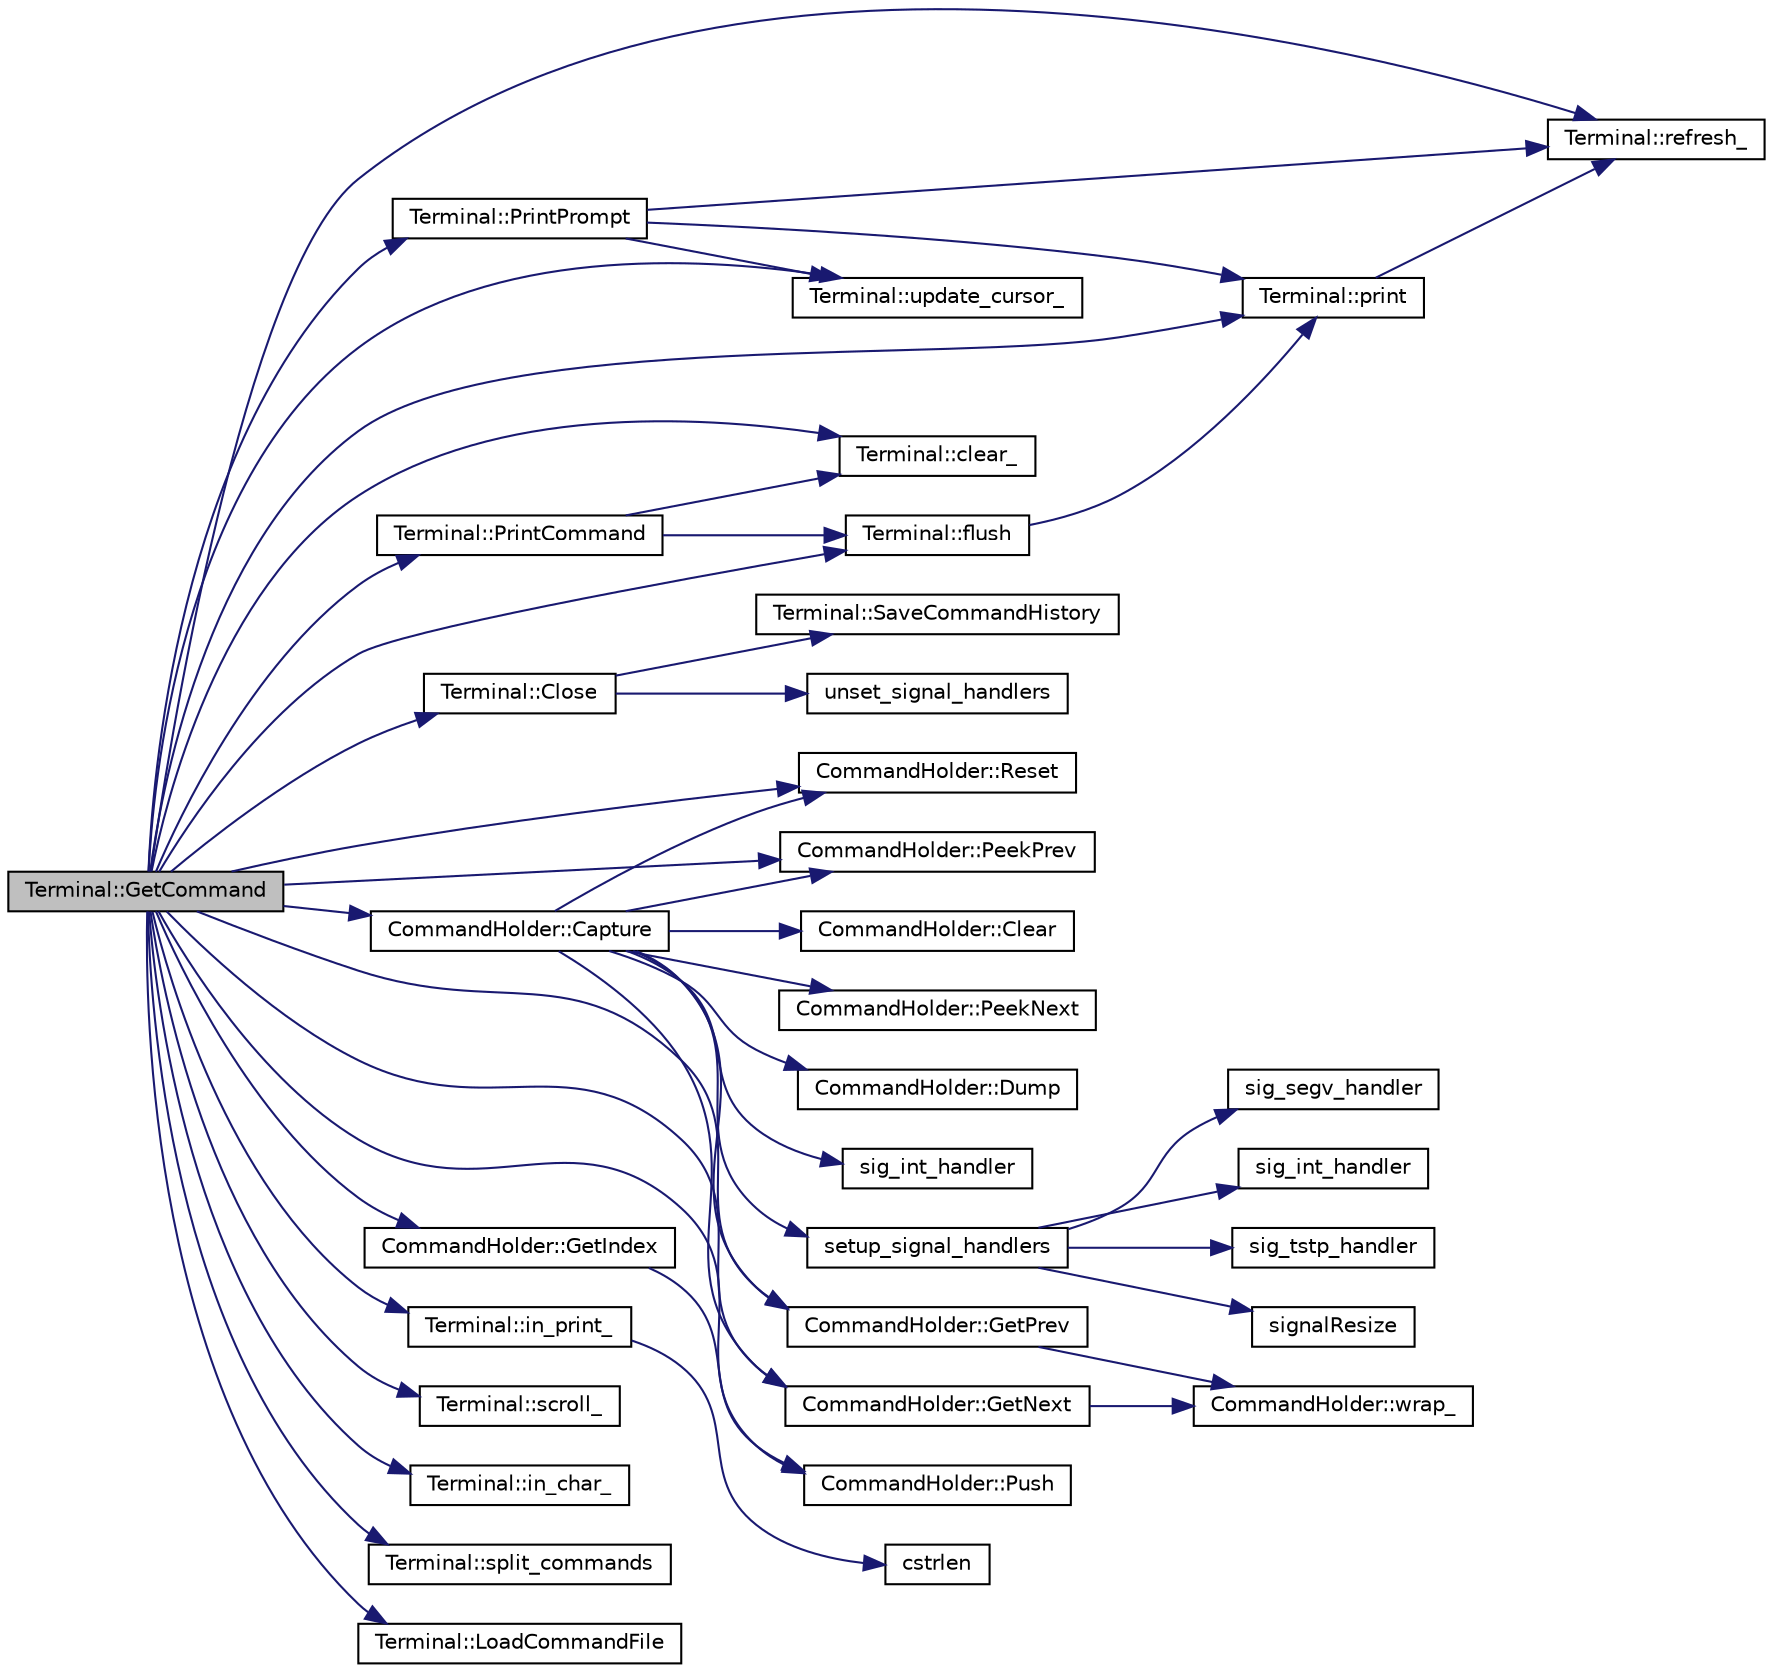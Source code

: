 digraph "Terminal::GetCommand"
{
  edge [fontname="Helvetica",fontsize="10",labelfontname="Helvetica",labelfontsize="10"];
  node [fontname="Helvetica",fontsize="10",shape=record];
  rankdir="LR";
  Node1 [label="Terminal::GetCommand",height=0.2,width=0.4,color="black", fillcolor="grey75", style="filled", fontcolor="black"];
  Node1 -> Node2 [color="midnightblue",fontsize="10",style="solid",fontname="Helvetica"];
  Node2 [label="Terminal::PrintPrompt",height=0.2,width=0.4,color="black", fillcolor="white", style="filled",URL="$dc/d46/class_terminal.html#a6c2931e9df5b72d7c23d46491ad70c1d",tooltip="Print the command prompt to the screen. "];
  Node2 -> Node3 [color="midnightblue",fontsize="10",style="solid",fontname="Helvetica"];
  Node3 [label="Terminal::print",height=0.2,width=0.4,color="black", fillcolor="white", style="filled",URL="$dc/d46/class_terminal.html#ac5568eb9dee6317534da0cc87688a2d8",tooltip="Force a character string to the output screen. "];
  Node3 -> Node4 [color="midnightblue",fontsize="10",style="solid",fontname="Helvetica"];
  Node4 [label="Terminal::refresh_",height=0.2,width=0.4,color="black", fillcolor="white", style="filled",URL="$dc/d46/class_terminal.html#a9e674b8f0c4974752a2c72da2e51281e",tooltip="Refresh the terminal. "];
  Node2 -> Node5 [color="midnightblue",fontsize="10",style="solid",fontname="Helvetica"];
  Node5 [label="Terminal::update_cursor_",height=0.2,width=0.4,color="black", fillcolor="white", style="filled",URL="$dc/d46/class_terminal.html#abd5d806cfba1fbe2a13bc131cd3edb3f",tooltip="Update the positions of the physical and logical cursors. "];
  Node2 -> Node4 [color="midnightblue",fontsize="10",style="solid",fontname="Helvetica"];
  Node1 -> Node3 [color="midnightblue",fontsize="10",style="solid",fontname="Helvetica"];
  Node1 -> Node6 [color="midnightblue",fontsize="10",style="solid",fontname="Helvetica"];
  Node6 [label="Terminal::Close",height=0.2,width=0.4,color="black", fillcolor="white", style="filled",URL="$dc/d46/class_terminal.html#a3040f79ff155d9084507e2404dd3a056",tooltip="Close the window and restore control to the terminal. "];
  Node6 -> Node7 [color="midnightblue",fontsize="10",style="solid",fontname="Helvetica"];
  Node7 [label="Terminal::SaveCommandHistory",height=0.2,width=0.4,color="black", fillcolor="white", style="filled",URL="$dc/d46/class_terminal.html#ac4bc120aa4401e57bd39edf799d8118c",tooltip="Save previous commands to a file. "];
  Node6 -> Node8 [color="midnightblue",fontsize="10",style="solid",fontname="Helvetica"];
  Node8 [label="unset_signal_handlers",height=0.2,width=0.4,color="black", fillcolor="white", style="filled",URL="$da/d93/_c_terminal_8cpp.html#a0343ae20e674525cf386f2cba4447015"];
  Node1 -> Node9 [color="midnightblue",fontsize="10",style="solid",fontname="Helvetica"];
  Node9 [label="Terminal::flush",height=0.2,width=0.4,color="black", fillcolor="white", style="filled",URL="$dc/d46/class_terminal.html#a908cdfa64167279ed565d43b45470c3d",tooltip="Dump all text in the stream to the output screen. "];
  Node9 -> Node3 [color="midnightblue",fontsize="10",style="solid",fontname="Helvetica"];
  Node1 -> Node10 [color="midnightblue",fontsize="10",style="solid",fontname="Helvetica"];
  Node10 [label="CommandHolder::Reset",height=0.2,width=0.4,color="black", fillcolor="white", style="filled",URL="$d2/d2e/class_command_holder.html#a56593953b1a610a94afe78fa8bd085db",tooltip="Reset history to last item. "];
  Node1 -> Node11 [color="midnightblue",fontsize="10",style="solid",fontname="Helvetica"];
  Node11 [label="CommandHolder::PeekPrev",height=0.2,width=0.4,color="black", fillcolor="white", style="filled",URL="$d2/d2e/class_command_holder.html#aadf1c7083e75c3150c5c9b542af39462",tooltip="Get the next command entry but do not change the internal array index. "];
  Node1 -> Node12 [color="midnightblue",fontsize="10",style="solid",fontname="Helvetica"];
  Node12 [label="CommandHolder::Push",height=0.2,width=0.4,color="black", fillcolor="white", style="filled",URL="$d2/d2e/class_command_holder.html#a4b32c87aeaf96122a7c88f8925f72c5d",tooltip="Push a new command into the storage array. "];
  Node1 -> Node13 [color="midnightblue",fontsize="10",style="solid",fontname="Helvetica"];
  Node13 [label="Terminal::clear_",height=0.2,width=0.4,color="black", fillcolor="white", style="filled",URL="$dc/d46/class_terminal.html#a152f43dea83e1c6f4342836ded93952a",tooltip="Clear the command prompt output. "];
  Node1 -> Node14 [color="midnightblue",fontsize="10",style="solid",fontname="Helvetica"];
  Node14 [label="CommandHolder::GetIndex",height=0.2,width=0.4,color="black", fillcolor="white", style="filled",URL="$d2/d2e/class_command_holder.html#aa6ce9cdf03c5ceb424ce4ae6370a6306",tooltip="Get the current command index (relative to the most recent command) "];
  Node14 -> Node12 [color="midnightblue",fontsize="10",style="solid",fontname="Helvetica"];
  Node1 -> Node15 [color="midnightblue",fontsize="10",style="solid",fontname="Helvetica"];
  Node15 [label="CommandHolder::Capture",height=0.2,width=0.4,color="black", fillcolor="white", style="filled",URL="$d2/d2e/class_command_holder.html#a9263f7602119a4b47dfa5b6db90d8e20",tooltip="Capture the current command line text and store it for later use. "];
  Node15 -> Node16 [color="midnightblue",fontsize="10",style="solid",fontname="Helvetica"];
  Node16 [label="CommandHolder::Clear",height=0.2,width=0.4,color="black", fillcolor="white", style="filled",URL="$d2/d2e/class_command_holder.html#a93979b87c7c92f5dbf2867fef45759e4",tooltip="Clear the command array. "];
  Node15 -> Node17 [color="midnightblue",fontsize="10",style="solid",fontname="Helvetica"];
  Node17 [label="CommandHolder::GetPrev",height=0.2,width=0.4,color="black", fillcolor="white", style="filled",URL="$d2/d2e/class_command_holder.html#a84e85995e07d19c455ca942d3722e2ec",tooltip="Get the previous command entry. "];
  Node17 -> Node18 [color="midnightblue",fontsize="10",style="solid",fontname="Helvetica"];
  Node18 [label="CommandHolder::wrap_",height=0.2,width=0.4,color="black", fillcolor="white", style="filled",URL="$d2/d2e/class_command_holder.html#ac0f6512be17f33e47924c58d73c46893"];
  Node15 -> Node11 [color="midnightblue",fontsize="10",style="solid",fontname="Helvetica"];
  Node15 -> Node19 [color="midnightblue",fontsize="10",style="solid",fontname="Helvetica"];
  Node19 [label="CommandHolder::GetNext",height=0.2,width=0.4,color="black", fillcolor="white", style="filled",URL="$d2/d2e/class_command_holder.html#a1ef18b7966f6834afd70859a89f50517",tooltip="Get the next command entry. "];
  Node19 -> Node18 [color="midnightblue",fontsize="10",style="solid",fontname="Helvetica"];
  Node15 -> Node20 [color="midnightblue",fontsize="10",style="solid",fontname="Helvetica"];
  Node20 [label="CommandHolder::PeekNext",height=0.2,width=0.4,color="black", fillcolor="white", style="filled",URL="$d2/d2e/class_command_holder.html#a3cef0d7f3917ece61196bebd2f2cffe0",tooltip="Get the next command entry but do not change the internal array index. "];
  Node15 -> Node21 [color="midnightblue",fontsize="10",style="solid",fontname="Helvetica"];
  Node21 [label="CommandHolder::Dump",height=0.2,width=0.4,color="black", fillcolor="white", style="filled",URL="$d2/d2e/class_command_holder.html#afd716d3c9e2e05f583df48acb5b88db0",tooltip="Dump all stored commands to the screen. "];
  Node15 -> Node10 [color="midnightblue",fontsize="10",style="solid",fontname="Helvetica"];
  Node15 -> Node22 [color="midnightblue",fontsize="10",style="solid",fontname="Helvetica"];
  Node22 [label="sig_int_handler",height=0.2,width=0.4,color="black", fillcolor="white", style="filled",URL="$d8/d1f/_c_terminal_8h.html#a0d91bd46bb80d46b5b62856ee05c748d"];
  Node15 -> Node23 [color="midnightblue",fontsize="10",style="solid",fontname="Helvetica"];
  Node23 [label="setup_signal_handlers",height=0.2,width=0.4,color="black", fillcolor="white", style="filled",URL="$d8/d1f/_c_terminal_8h.html#a7df47e37fd55c553b8fd39cf996d786c"];
  Node23 -> Node24 [color="midnightblue",fontsize="10",style="solid",fontname="Helvetica"];
  Node24 [label="sig_segv_handler",height=0.2,width=0.4,color="black", fillcolor="white", style="filled",URL="$da/d93/_c_terminal_8cpp.html#af5d162754e9b9fed55454e7d15367df0"];
  Node23 -> Node25 [color="midnightblue",fontsize="10",style="solid",fontname="Helvetica"];
  Node25 [label="sig_int_handler",height=0.2,width=0.4,color="black", fillcolor="white", style="filled",URL="$da/d93/_c_terminal_8cpp.html#a0d91bd46bb80d46b5b62856ee05c748d"];
  Node23 -> Node26 [color="midnightblue",fontsize="10",style="solid",fontname="Helvetica"];
  Node26 [label="sig_tstp_handler",height=0.2,width=0.4,color="black", fillcolor="white", style="filled",URL="$da/d93/_c_terminal_8cpp.html#aa276bffc9cff077547e08c758d6c55b5"];
  Node23 -> Node27 [color="midnightblue",fontsize="10",style="solid",fontname="Helvetica"];
  Node27 [label="signalResize",height=0.2,width=0.4,color="black", fillcolor="white", style="filled",URL="$da/d93/_c_terminal_8cpp.html#a7c5ca71ebcc4b6781a02e37a8e09f712"];
  Node1 -> Node17 [color="midnightblue",fontsize="10",style="solid",fontname="Helvetica"];
  Node1 -> Node28 [color="midnightblue",fontsize="10",style="solid",fontname="Helvetica"];
  Node28 [label="Terminal::in_print_",height=0.2,width=0.4,color="black", fillcolor="white", style="filled",URL="$dc/d46/class_terminal.html#a76795ea7023bbb6efe963445adaeb1e0",tooltip="Force a character string to the input screen. "];
  Node28 -> Node29 [color="midnightblue",fontsize="10",style="solid",fontname="Helvetica"];
  Node29 [label="cstrlen",height=0.2,width=0.4,color="black", fillcolor="white", style="filled",URL="$da/d93/_c_terminal_8cpp.html#a70a7d1790096221070bfe2a6d5662fc1",tooltip="Return the length of a character string. "];
  Node1 -> Node19 [color="midnightblue",fontsize="10",style="solid",fontname="Helvetica"];
  Node1 -> Node30 [color="midnightblue",fontsize="10",style="solid",fontname="Helvetica"];
  Node30 [label="Terminal::scroll_",height=0.2,width=0.4,color="black", fillcolor="white", style="filled",URL="$dc/d46/class_terminal.html#a70f2f144b36cd8879b08b12431cf3e44",tooltip="Scroll the output by a specified number of lines. "];
  Node1 -> Node31 [color="midnightblue",fontsize="10",style="solid",fontname="Helvetica"];
  Node31 [label="Terminal::in_char_",height=0.2,width=0.4,color="black", fillcolor="white", style="filled",URL="$dc/d46/class_terminal.html#aa08c624f990666d5563da8f45570b941",tooltip="Force a character to the input screen. "];
  Node1 -> Node5 [color="midnightblue",fontsize="10",style="solid",fontname="Helvetica"];
  Node1 -> Node4 [color="midnightblue",fontsize="10",style="solid",fontname="Helvetica"];
  Node1 -> Node32 [color="midnightblue",fontsize="10",style="solid",fontname="Helvetica"];
  Node32 [label="Terminal::split_commands",height=0.2,width=0.4,color="black", fillcolor="white", style="filled",URL="$dc/d46/class_terminal.html#aacfabe48c8137a026f13cbb0d5a2646f",tooltip="Split a string into multiple commands separated by a &#39;;&#39;. "];
  Node1 -> Node33 [color="midnightblue",fontsize="10",style="solid",fontname="Helvetica"];
  Node33 [label="Terminal::LoadCommandFile",height=0.2,width=0.4,color="black", fillcolor="white", style="filled",URL="$dc/d46/class_terminal.html#aadd198abf1f1d5acd6094bebbf8539b4",tooltip="Read commands from a command script. "];
  Node1 -> Node34 [color="midnightblue",fontsize="10",style="solid",fontname="Helvetica"];
  Node34 [label="Terminal::PrintCommand",height=0.2,width=0.4,color="black", fillcolor="white", style="filled",URL="$dc/d46/class_terminal.html#a8335c2e8edcd36b065b47c58a18b503d",tooltip="Print a command to the terminal output. "];
  Node34 -> Node9 [color="midnightblue",fontsize="10",style="solid",fontname="Helvetica"];
  Node34 -> Node13 [color="midnightblue",fontsize="10",style="solid",fontname="Helvetica"];
}
